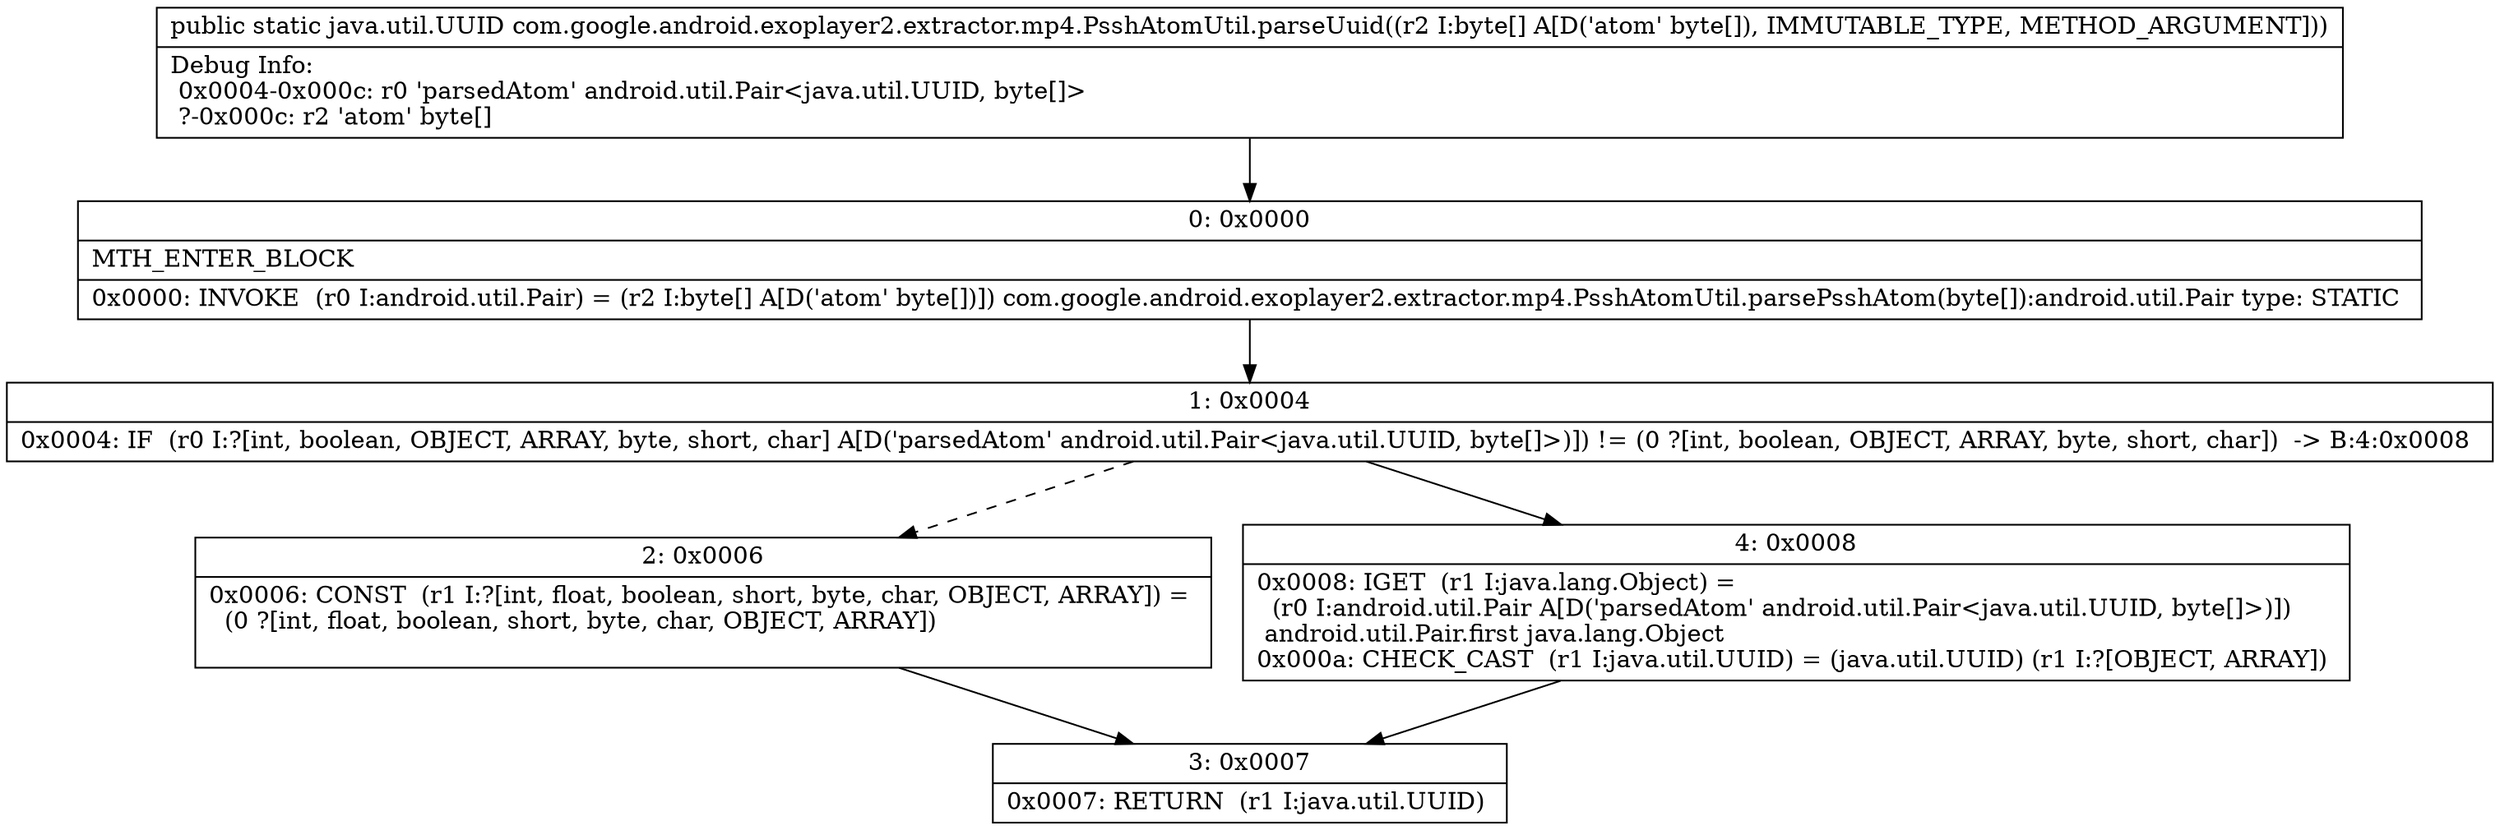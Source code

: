 digraph "CFG forcom.google.android.exoplayer2.extractor.mp4.PsshAtomUtil.parseUuid([B)Ljava\/util\/UUID;" {
Node_0 [shape=record,label="{0\:\ 0x0000|MTH_ENTER_BLOCK\l|0x0000: INVOKE  (r0 I:android.util.Pair) = (r2 I:byte[] A[D('atom' byte[])]) com.google.android.exoplayer2.extractor.mp4.PsshAtomUtil.parsePsshAtom(byte[]):android.util.Pair type: STATIC \l}"];
Node_1 [shape=record,label="{1\:\ 0x0004|0x0004: IF  (r0 I:?[int, boolean, OBJECT, ARRAY, byte, short, char] A[D('parsedAtom' android.util.Pair\<java.util.UUID, byte[]\>)]) != (0 ?[int, boolean, OBJECT, ARRAY, byte, short, char])  \-\> B:4:0x0008 \l}"];
Node_2 [shape=record,label="{2\:\ 0x0006|0x0006: CONST  (r1 I:?[int, float, boolean, short, byte, char, OBJECT, ARRAY]) = \l  (0 ?[int, float, boolean, short, byte, char, OBJECT, ARRAY])\l \l}"];
Node_3 [shape=record,label="{3\:\ 0x0007|0x0007: RETURN  (r1 I:java.util.UUID) \l}"];
Node_4 [shape=record,label="{4\:\ 0x0008|0x0008: IGET  (r1 I:java.lang.Object) = \l  (r0 I:android.util.Pair A[D('parsedAtom' android.util.Pair\<java.util.UUID, byte[]\>)])\l android.util.Pair.first java.lang.Object \l0x000a: CHECK_CAST  (r1 I:java.util.UUID) = (java.util.UUID) (r1 I:?[OBJECT, ARRAY]) \l}"];
MethodNode[shape=record,label="{public static java.util.UUID com.google.android.exoplayer2.extractor.mp4.PsshAtomUtil.parseUuid((r2 I:byte[] A[D('atom' byte[]), IMMUTABLE_TYPE, METHOD_ARGUMENT]))  | Debug Info:\l  0x0004\-0x000c: r0 'parsedAtom' android.util.Pair\<java.util.UUID, byte[]\>\l  ?\-0x000c: r2 'atom' byte[]\l}"];
MethodNode -> Node_0;
Node_0 -> Node_1;
Node_1 -> Node_2[style=dashed];
Node_1 -> Node_4;
Node_2 -> Node_3;
Node_4 -> Node_3;
}


